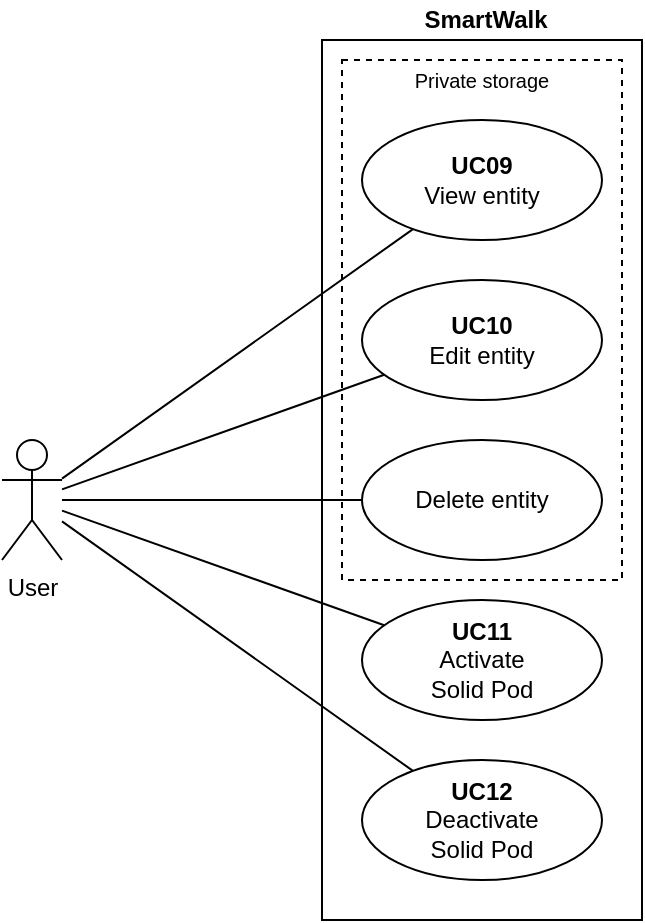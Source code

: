 <mxfile version="22.0.8" type="device">
  <diagram name="Page-1" id="L6RAbNXaHesmaP_NvCNo">
    <mxGraphModel dx="989" dy="539" grid="1" gridSize="10" guides="1" tooltips="1" connect="1" arrows="1" fold="1" page="1" pageScale="1" pageWidth="850" pageHeight="1100" math="0" shadow="0">
      <root>
        <mxCell id="0" />
        <mxCell id="1" parent="0" />
        <mxCell id="IUphFo0wEx6A4XLrqr8g-1" value="" style="rounded=0;whiteSpace=wrap;html=1;fillColor=none;perimeterSpacing=0;shadow=0;glass=0;" parent="1" vertex="1">
          <mxGeometry x="200" y="60" width="160" height="440" as="geometry" />
        </mxCell>
        <mxCell id="mvPMxCbyyjY_gmjkTojm-3" value="" style="rounded=0;whiteSpace=wrap;html=1;fillColor=none;perimeterSpacing=0;dashed=1;shadow=0;glass=0;" parent="1" vertex="1">
          <mxGeometry x="210" y="70" width="140" height="260" as="geometry" />
        </mxCell>
        <mxCell id="IUphFo0wEx6A4XLrqr8g-10" value="User" style="shape=umlActor;verticalLabelPosition=bottom;verticalAlign=top;html=1;outlineConnect=0;" parent="1" vertex="1">
          <mxGeometry x="40" y="260" width="30" height="60" as="geometry" />
        </mxCell>
        <mxCell id="IUphFo0wEx6A4XLrqr8g-14" value="SmartWalk" style="rounded=0;whiteSpace=wrap;html=1;fillColor=none;dashed=1;strokeColor=none;spacing=0;spacingRight=0;align=center;fontStyle=1;spacingLeft=4;" parent="1" vertex="1">
          <mxGeometry x="200" y="40" width="160" height="20" as="geometry" />
        </mxCell>
        <mxCell id="6HI-JQgycKmkka_tz_Jz-1" value="&lt;b&gt;UC09&lt;br&gt;&lt;/b&gt;View entity" style="ellipse;whiteSpace=wrap;html=1;strokeWidth=1;" parent="1" vertex="1">
          <mxGeometry x="220" y="100" width="120" height="60" as="geometry" />
        </mxCell>
        <mxCell id="6HI-JQgycKmkka_tz_Jz-3" value="&lt;b&gt;UC10&lt;br&gt;&lt;/b&gt;Edit entity" style="ellipse;whiteSpace=wrap;html=1;strokeWidth=1;" parent="1" vertex="1">
          <mxGeometry x="220" y="180" width="120" height="60" as="geometry" />
        </mxCell>
        <mxCell id="mvPMxCbyyjY_gmjkTojm-7" value="Delete entity" style="ellipse;whiteSpace=wrap;html=1;strokeWidth=1;" parent="1" vertex="1">
          <mxGeometry x="220" y="260" width="120" height="60" as="geometry" />
        </mxCell>
        <mxCell id="JkSxQmI0YxWuVLr7o4dE-1" value="" style="endArrow=none;html=1;rounded=0;" parent="1" source="IUphFo0wEx6A4XLrqr8g-10" target="6HI-JQgycKmkka_tz_Jz-1" edge="1">
          <mxGeometry width="50" height="50" relative="1" as="geometry">
            <mxPoint x="270" y="190" as="sourcePoint" />
            <mxPoint x="320" y="140" as="targetPoint" />
          </mxGeometry>
        </mxCell>
        <mxCell id="JkSxQmI0YxWuVLr7o4dE-2" value="" style="endArrow=none;html=1;rounded=0;" parent="1" source="IUphFo0wEx6A4XLrqr8g-10" target="6HI-JQgycKmkka_tz_Jz-3" edge="1">
          <mxGeometry width="50" height="50" relative="1" as="geometry">
            <mxPoint x="80" y="212" as="sourcePoint" />
            <mxPoint x="170" y="162" as="targetPoint" />
          </mxGeometry>
        </mxCell>
        <mxCell id="JkSxQmI0YxWuVLr7o4dE-3" value="" style="endArrow=none;html=1;rounded=0;" parent="1" source="IUphFo0wEx6A4XLrqr8g-10" target="mvPMxCbyyjY_gmjkTojm-7" edge="1">
          <mxGeometry width="50" height="50" relative="1" as="geometry">
            <mxPoint x="80" y="220" as="sourcePoint" />
            <mxPoint x="150" y="220" as="targetPoint" />
          </mxGeometry>
        </mxCell>
        <mxCell id="JkSxQmI0YxWuVLr7o4dE-4" value="Private storage" style="text;html=1;strokeColor=none;fillColor=none;align=center;verticalAlign=middle;whiteSpace=wrap;rounded=0;fontSize=10;" parent="1" vertex="1">
          <mxGeometry x="210" y="70" width="140" height="20" as="geometry" />
        </mxCell>
        <mxCell id="KtCXYyYIGN8eVlDt03eS-1" value="&lt;b&gt;UC11&lt;br&gt;&lt;/b&gt;Activate&lt;br&gt;Solid Pod" style="ellipse;whiteSpace=wrap;html=1;strokeWidth=1;" vertex="1" parent="1">
          <mxGeometry x="220" y="340" width="120" height="60" as="geometry" />
        </mxCell>
        <mxCell id="KtCXYyYIGN8eVlDt03eS-2" value="&lt;b&gt;UC12&lt;br&gt;&lt;/b&gt;Deactivate&lt;br&gt;Solid Pod" style="ellipse;whiteSpace=wrap;html=1;strokeWidth=1;" vertex="1" parent="1">
          <mxGeometry x="220" y="420" width="120" height="60" as="geometry" />
        </mxCell>
        <mxCell id="KtCXYyYIGN8eVlDt03eS-3" value="" style="endArrow=none;html=1;rounded=0;" edge="1" parent="1" source="IUphFo0wEx6A4XLrqr8g-10" target="KtCXYyYIGN8eVlDt03eS-1">
          <mxGeometry width="50" height="50" relative="1" as="geometry">
            <mxPoint x="80" y="289" as="sourcePoint" />
            <mxPoint x="256" y="165" as="targetPoint" />
          </mxGeometry>
        </mxCell>
        <mxCell id="KtCXYyYIGN8eVlDt03eS-4" value="" style="endArrow=none;html=1;rounded=0;" edge="1" parent="1" source="IUphFo0wEx6A4XLrqr8g-10" target="KtCXYyYIGN8eVlDt03eS-2">
          <mxGeometry width="50" height="50" relative="1" as="geometry">
            <mxPoint x="80" y="305" as="sourcePoint" />
            <mxPoint x="241" y="363" as="targetPoint" />
          </mxGeometry>
        </mxCell>
      </root>
    </mxGraphModel>
  </diagram>
</mxfile>

